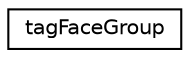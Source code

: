 digraph "Graphical Class Hierarchy"
{
 // LATEX_PDF_SIZE
  edge [fontname="Helvetica",fontsize="10",labelfontname="Helvetica",labelfontsize="10"];
  node [fontname="Helvetica",fontsize="10",shape=record];
  rankdir="LR";
  Node0 [label="tagFaceGroup",height=0.2,width=0.4,color="black", fillcolor="white", style="filled",URL="$structtagFaceGroup.html",tooltip=" "];
}
